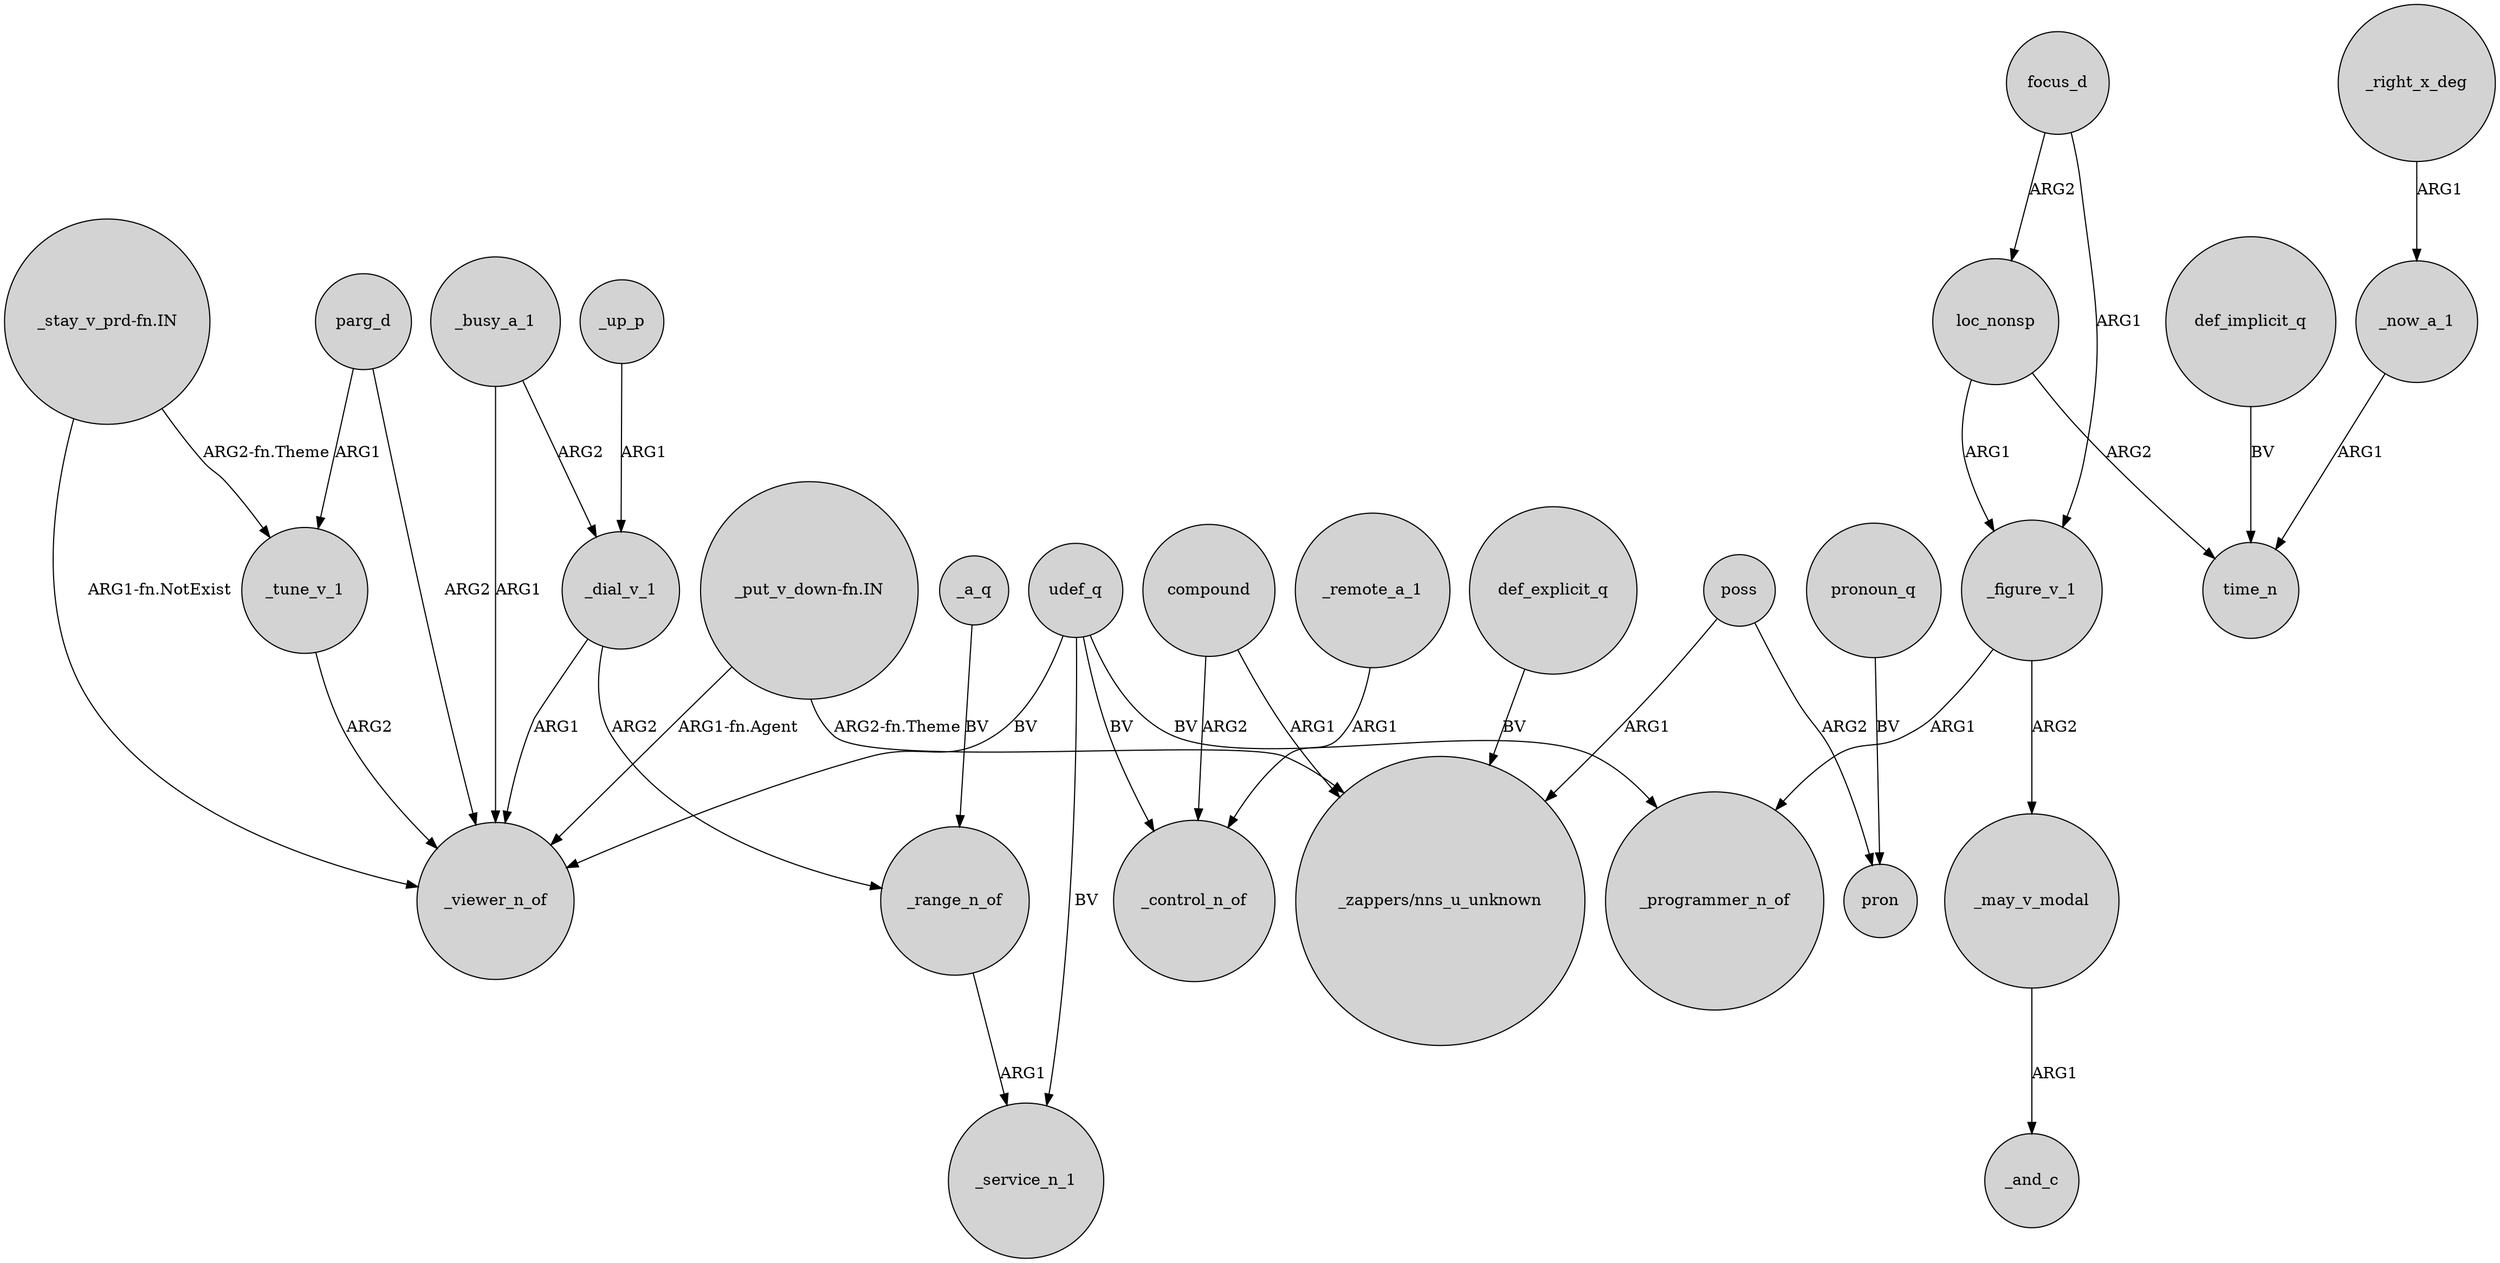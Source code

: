 digraph {
	node [shape=circle style=filled]
	_tune_v_1 -> _viewer_n_of [label=ARG2]
	focus_d -> loc_nonsp [label=ARG2]
	"_stay_v_prd-fn.IN" -> _viewer_n_of [label="ARG1-fn.NotExist"]
	"_stay_v_prd-fn.IN" -> _tune_v_1 [label="ARG2-fn.Theme"]
	poss -> pron [label=ARG2]
	def_implicit_q -> time_n [label=BV]
	_up_p -> _dial_v_1 [label=ARG1]
	loc_nonsp -> _figure_v_1 [label=ARG1]
	udef_q -> _control_n_of [label=BV]
	parg_d -> _tune_v_1 [label=ARG1]
	udef_q -> _programmer_n_of [label=BV]
	_dial_v_1 -> _range_n_of [label=ARG2]
	_range_n_of -> _service_n_1 [label=ARG1]
	compound -> "_zappers/nns_u_unknown" [label=ARG1]
	udef_q -> _viewer_n_of [label=BV]
	loc_nonsp -> time_n [label=ARG2]
	compound -> _control_n_of [label=ARG2]
	_a_q -> _range_n_of [label=BV]
	pronoun_q -> pron [label=BV]
	focus_d -> _figure_v_1 [label=ARG1]
	_remote_a_1 -> _control_n_of [label=ARG1]
	poss -> "_zappers/nns_u_unknown" [label=ARG1]
	_busy_a_1 -> _viewer_n_of [label=ARG1]
	udef_q -> _service_n_1 [label=BV]
	_right_x_deg -> _now_a_1 [label=ARG1]
	_now_a_1 -> time_n [label=ARG1]
	"_put_v_down-fn.IN" -> "_zappers/nns_u_unknown" [label="ARG2-fn.Theme"]
	parg_d -> _viewer_n_of [label=ARG2]
	_figure_v_1 -> _programmer_n_of [label=ARG1]
	_may_v_modal -> _and_c [label=ARG1]
	"_put_v_down-fn.IN" -> _viewer_n_of [label="ARG1-fn.Agent"]
	def_explicit_q -> "_zappers/nns_u_unknown" [label=BV]
	_figure_v_1 -> _may_v_modal [label=ARG2]
	_busy_a_1 -> _dial_v_1 [label=ARG2]
	_dial_v_1 -> _viewer_n_of [label=ARG1]
}
